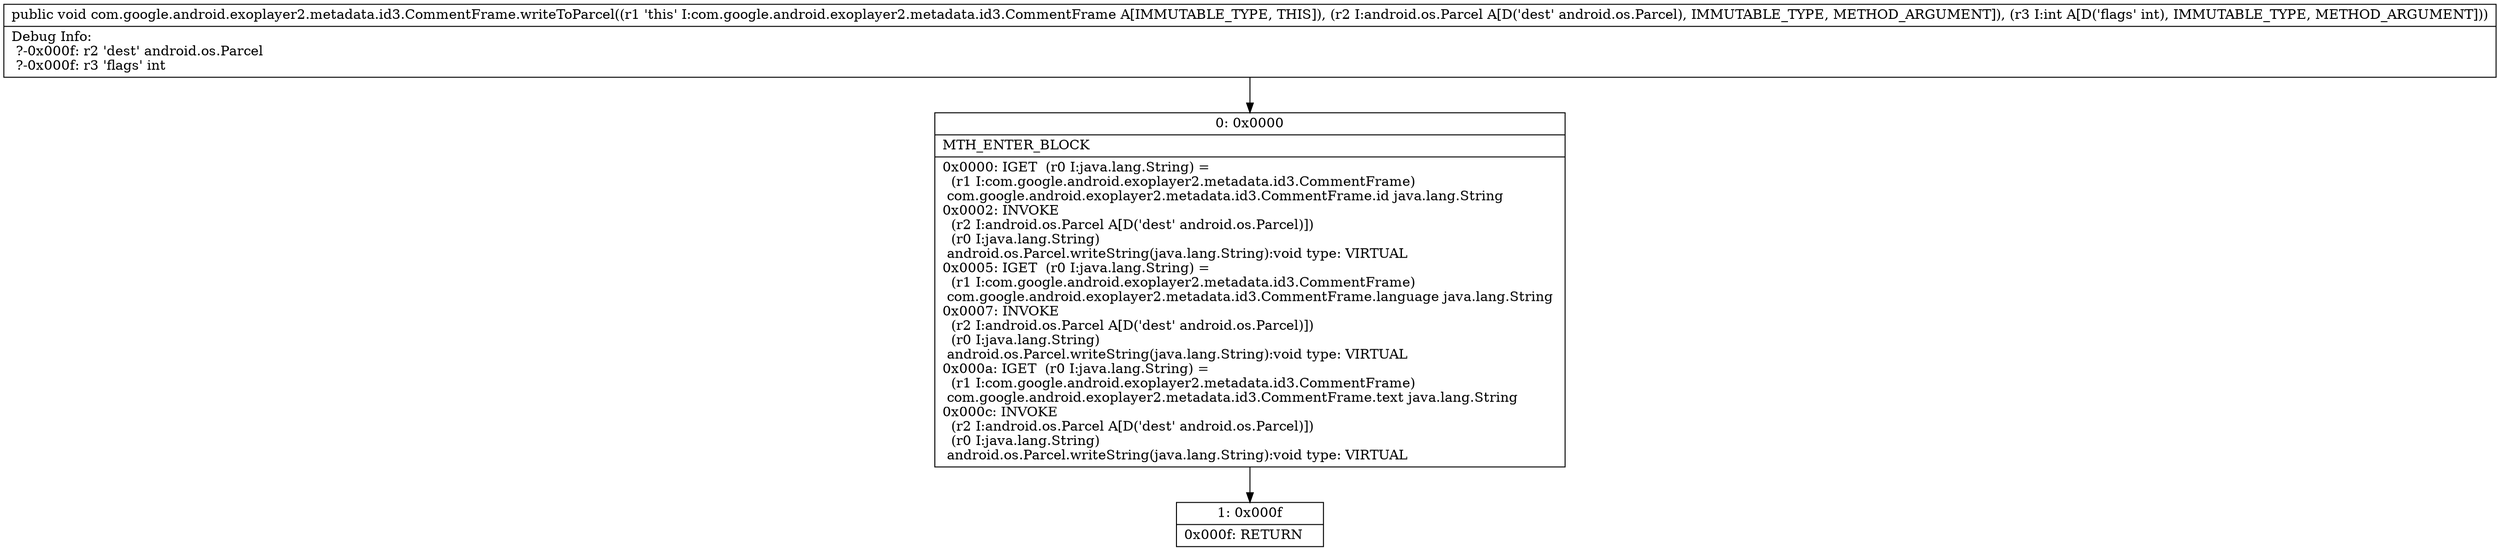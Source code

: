 digraph "CFG forcom.google.android.exoplayer2.metadata.id3.CommentFrame.writeToParcel(Landroid\/os\/Parcel;I)V" {
Node_0 [shape=record,label="{0\:\ 0x0000|MTH_ENTER_BLOCK\l|0x0000: IGET  (r0 I:java.lang.String) = \l  (r1 I:com.google.android.exoplayer2.metadata.id3.CommentFrame)\l com.google.android.exoplayer2.metadata.id3.CommentFrame.id java.lang.String \l0x0002: INVOKE  \l  (r2 I:android.os.Parcel A[D('dest' android.os.Parcel)])\l  (r0 I:java.lang.String)\l android.os.Parcel.writeString(java.lang.String):void type: VIRTUAL \l0x0005: IGET  (r0 I:java.lang.String) = \l  (r1 I:com.google.android.exoplayer2.metadata.id3.CommentFrame)\l com.google.android.exoplayer2.metadata.id3.CommentFrame.language java.lang.String \l0x0007: INVOKE  \l  (r2 I:android.os.Parcel A[D('dest' android.os.Parcel)])\l  (r0 I:java.lang.String)\l android.os.Parcel.writeString(java.lang.String):void type: VIRTUAL \l0x000a: IGET  (r0 I:java.lang.String) = \l  (r1 I:com.google.android.exoplayer2.metadata.id3.CommentFrame)\l com.google.android.exoplayer2.metadata.id3.CommentFrame.text java.lang.String \l0x000c: INVOKE  \l  (r2 I:android.os.Parcel A[D('dest' android.os.Parcel)])\l  (r0 I:java.lang.String)\l android.os.Parcel.writeString(java.lang.String):void type: VIRTUAL \l}"];
Node_1 [shape=record,label="{1\:\ 0x000f|0x000f: RETURN   \l}"];
MethodNode[shape=record,label="{public void com.google.android.exoplayer2.metadata.id3.CommentFrame.writeToParcel((r1 'this' I:com.google.android.exoplayer2.metadata.id3.CommentFrame A[IMMUTABLE_TYPE, THIS]), (r2 I:android.os.Parcel A[D('dest' android.os.Parcel), IMMUTABLE_TYPE, METHOD_ARGUMENT]), (r3 I:int A[D('flags' int), IMMUTABLE_TYPE, METHOD_ARGUMENT]))  | Debug Info:\l  ?\-0x000f: r2 'dest' android.os.Parcel\l  ?\-0x000f: r3 'flags' int\l}"];
MethodNode -> Node_0;
Node_0 -> Node_1;
}

